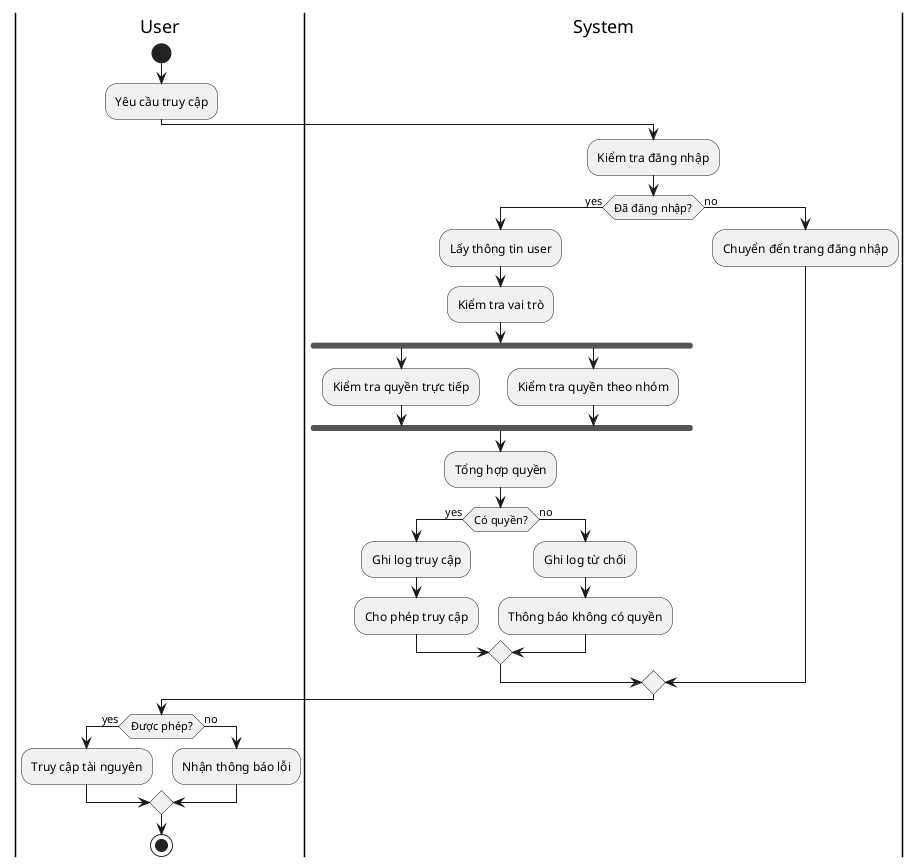 @startuml
|User|
start
:Yêu cầu truy cập;

|System|
:Kiểm tra đăng nhập;

if (Đã đăng nhập?) then (yes)
  :Lấy thông tin user;
  :Kiểm tra vai trò;
  
  fork
    :Kiểm tra quyền trực tiếp;
  fork again
    :Kiểm tra quyền theo nhóm;
  end fork
  
  :Tổng hợp quyền;
  
  if (Có quyền?) then (yes)
    :Ghi log truy cập;
    :Cho phép truy cập;
  else (no)
    :Ghi log từ chối;
    :Thông báo không có quyền;
  endif
  
else (no)
  :Chuyển đến trang đăng nhập;
endif

|User|
if (Được phép?) then (yes)
  :Truy cập tài nguyên;
else (no)
  :Nhận thông báo lỗi;
endif

stop
@enduml 